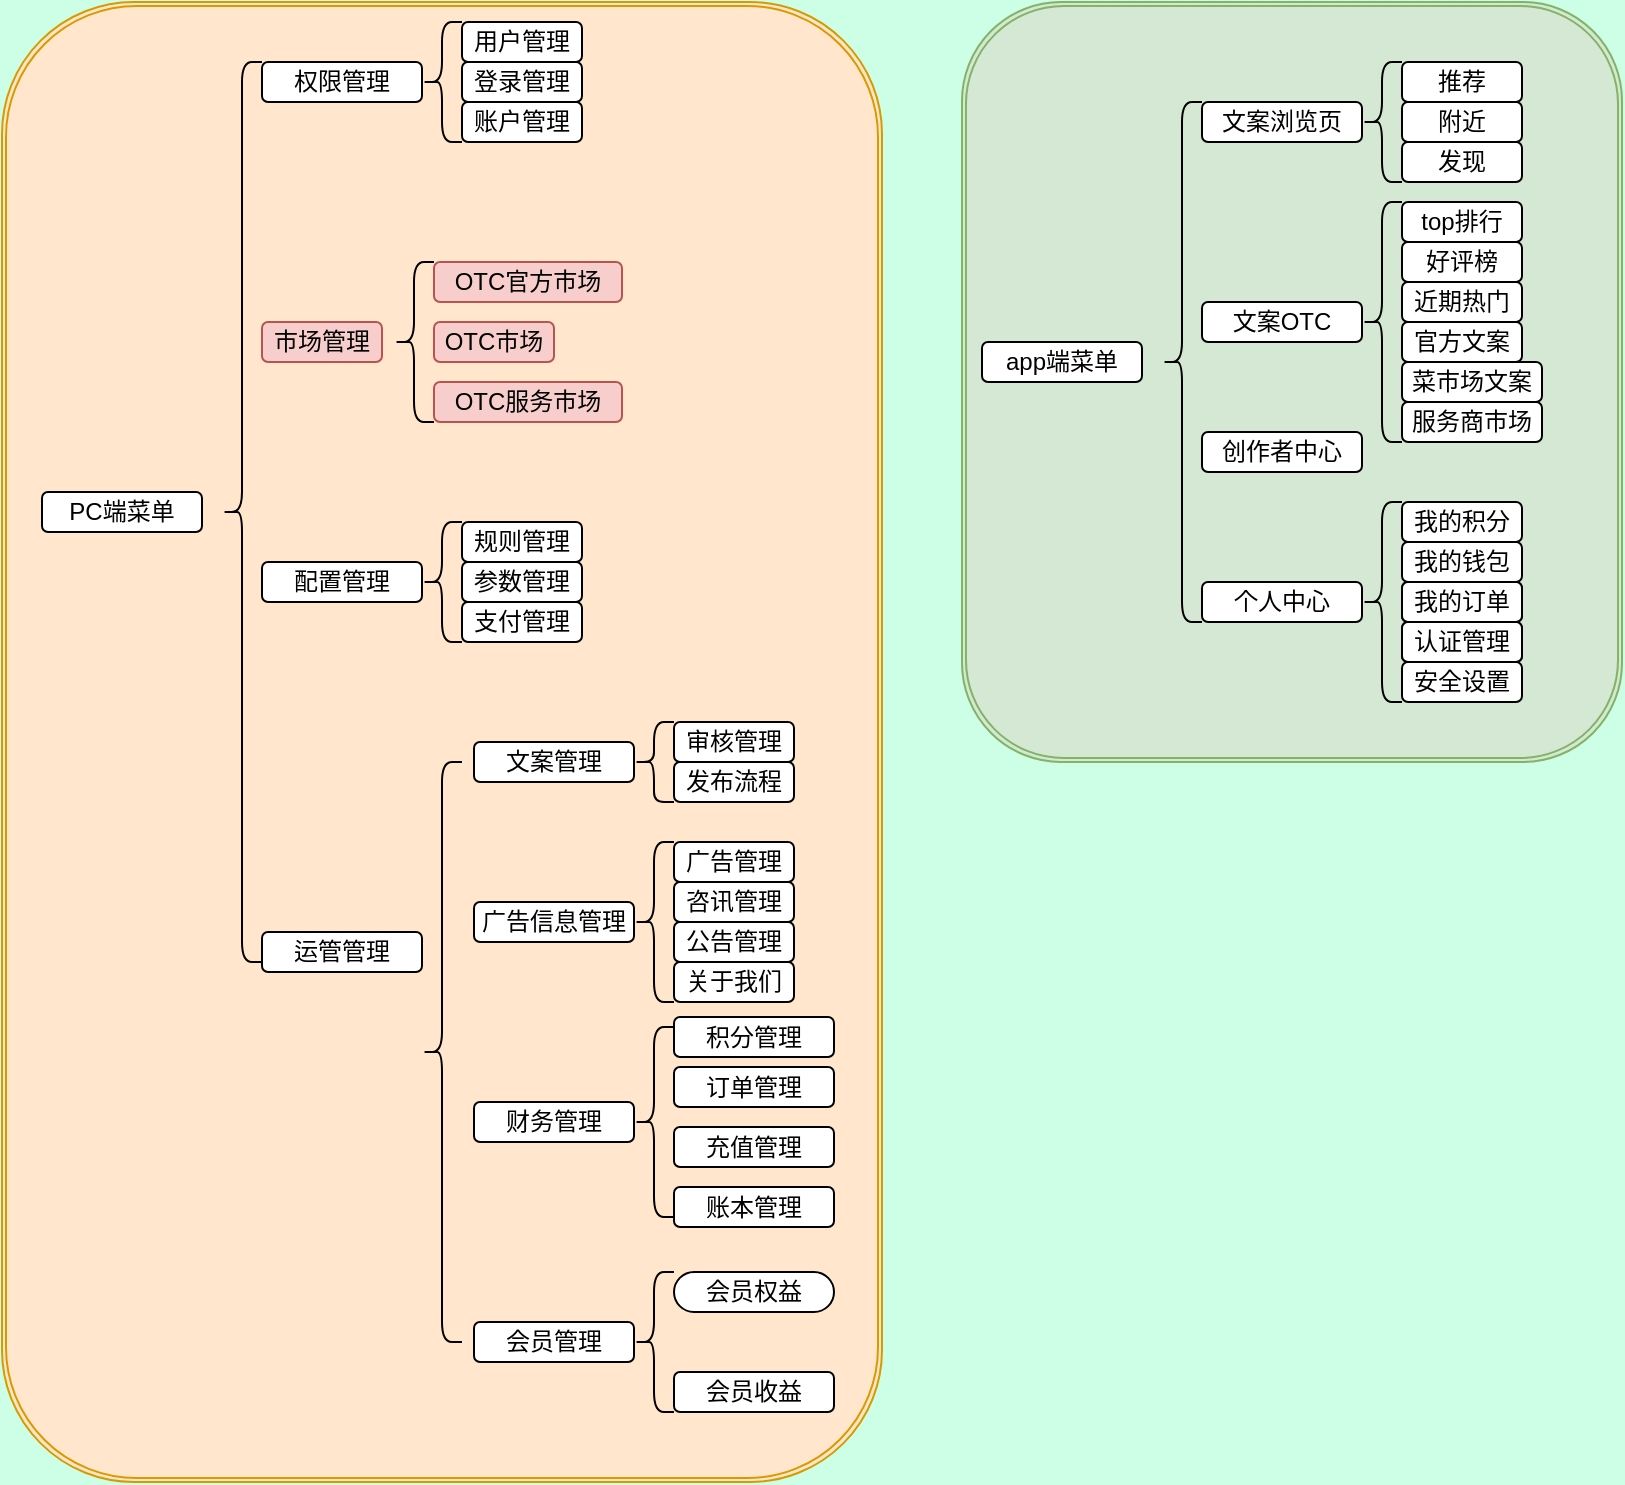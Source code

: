 <mxfile version="14.5.1" type="github">
  <diagram id="fWX_8cYkUtqXECXLS7DV" name="Page-1">
    <mxGraphModel dx="1297" dy="736" grid="1" gridSize="10" guides="1" tooltips="1" connect="1" arrows="1" fold="1" page="1" pageScale="1" pageWidth="827" pageHeight="1169" background="#CCFFE6" math="0" shadow="0">
      <root>
        <mxCell id="0" />
        <mxCell id="1" parent="0" />
        <mxCell id="NsSlwSZrjzhd8xZX_4Wx-102" value="" style="shape=ext;double=1;rounded=1;whiteSpace=wrap;html=1;fillColor=#d5e8d4;strokeColor=#82b366;" vertex="1" parent="1">
          <mxGeometry x="490" y="10" width="330" height="380" as="geometry" />
        </mxCell>
        <mxCell id="NsSlwSZrjzhd8xZX_4Wx-100" value="" style="shape=ext;double=1;rounded=1;whiteSpace=wrap;html=1;fillColor=#ffe6cc;strokeColor=#d79b00;" vertex="1" parent="1">
          <mxGeometry x="10" y="10" width="440" height="740" as="geometry" />
        </mxCell>
        <mxCell id="cBfhnLRSOeKmFsiNrUH2-1" value="PC端菜单" style="rounded=1;whiteSpace=wrap;html=1;" parent="1" vertex="1">
          <mxGeometry x="30" y="255" width="80" height="20" as="geometry" />
        </mxCell>
        <mxCell id="cBfhnLRSOeKmFsiNrUH2-2" value="权限管理" style="rounded=1;whiteSpace=wrap;html=1;" parent="1" vertex="1">
          <mxGeometry x="140" y="40" width="80" height="20" as="geometry" />
        </mxCell>
        <mxCell id="cBfhnLRSOeKmFsiNrUH2-6" value="配置管理" style="rounded=1;whiteSpace=wrap;html=1;" parent="1" vertex="1">
          <mxGeometry x="140" y="290" width="80" height="20" as="geometry" />
        </mxCell>
        <mxCell id="cBfhnLRSOeKmFsiNrUH2-7" value="用户管理" style="rounded=1;whiteSpace=wrap;html=1;" parent="1" vertex="1">
          <mxGeometry x="240" y="20" width="60" height="20" as="geometry" />
        </mxCell>
        <mxCell id="cBfhnLRSOeKmFsiNrUH2-9" value="登录管理" style="rounded=1;whiteSpace=wrap;html=1;" parent="1" vertex="1">
          <mxGeometry x="240" y="40" width="60" height="20" as="geometry" />
        </mxCell>
        <mxCell id="cBfhnLRSOeKmFsiNrUH2-16" value="市场管理" style="rounded=1;whiteSpace=wrap;html=1;fillColor=#f8cecc;strokeColor=#b85450;" parent="1" vertex="1">
          <mxGeometry x="140" y="170" width="60" height="20" as="geometry" />
        </mxCell>
        <mxCell id="cBfhnLRSOeKmFsiNrUH2-20" value="规则管理" style="rounded=1;whiteSpace=wrap;html=1;" parent="1" vertex="1">
          <mxGeometry x="240" y="270" width="60" height="20" as="geometry" />
        </mxCell>
        <mxCell id="cBfhnLRSOeKmFsiNrUH2-21" value="参数管理" style="rounded=1;whiteSpace=wrap;html=1;" parent="1" vertex="1">
          <mxGeometry x="240" y="290" width="60" height="20" as="geometry" />
        </mxCell>
        <mxCell id="cBfhnLRSOeKmFsiNrUH2-22" value="支付管理" style="rounded=1;whiteSpace=wrap;html=1;" parent="1" vertex="1">
          <mxGeometry x="240" y="310" width="60" height="20" as="geometry" />
        </mxCell>
        <mxCell id="cBfhnLRSOeKmFsiNrUH2-25" value="" style="shape=curlyBracket;whiteSpace=wrap;html=1;rounded=1;" parent="1" vertex="1">
          <mxGeometry x="120" y="40" width="20" height="450" as="geometry" />
        </mxCell>
        <mxCell id="cBfhnLRSOeKmFsiNrUH2-26" value="" style="shape=curlyBracket;whiteSpace=wrap;html=1;rounded=1;" parent="1" vertex="1">
          <mxGeometry x="220" y="20" width="20" height="60" as="geometry" />
        </mxCell>
        <mxCell id="cBfhnLRSOeKmFsiNrUH2-30" value="" style="shape=curlyBracket;whiteSpace=wrap;html=1;rounded=1;" parent="1" vertex="1">
          <mxGeometry x="220" y="270" width="20" height="60" as="geometry" />
        </mxCell>
        <mxCell id="cBfhnLRSOeKmFsiNrUH2-31" value="app端菜单" style="rounded=1;whiteSpace=wrap;html=1;" parent="1" vertex="1">
          <mxGeometry x="500" y="180" width="80" height="20" as="geometry" />
        </mxCell>
        <mxCell id="cBfhnLRSOeKmFsiNrUH2-32" value="文案OTC" style="rounded=1;whiteSpace=wrap;html=1;" parent="1" vertex="1">
          <mxGeometry x="610" y="160" width="80" height="20" as="geometry" />
        </mxCell>
        <mxCell id="cBfhnLRSOeKmFsiNrUH2-33" value="个人中心" style="rounded=1;whiteSpace=wrap;html=1;" parent="1" vertex="1">
          <mxGeometry x="610" y="300" width="80" height="20" as="geometry" />
        </mxCell>
        <mxCell id="cBfhnLRSOeKmFsiNrUH2-34" value="创作者中心" style="rounded=1;whiteSpace=wrap;html=1;" parent="1" vertex="1">
          <mxGeometry x="610" y="225" width="80" height="20" as="geometry" />
        </mxCell>
        <mxCell id="cBfhnLRSOeKmFsiNrUH2-35" value="文案浏览页" style="rounded=1;whiteSpace=wrap;html=1;" parent="1" vertex="1">
          <mxGeometry x="610" y="60" width="80" height="20" as="geometry" />
        </mxCell>
        <mxCell id="cBfhnLRSOeKmFsiNrUH2-37" value="" style="shape=curlyBracket;whiteSpace=wrap;html=1;rounded=1;" parent="1" vertex="1">
          <mxGeometry x="590" y="60" width="20" height="260" as="geometry" />
        </mxCell>
        <mxCell id="cBfhnLRSOeKmFsiNrUH2-38" value="推荐" style="rounded=1;whiteSpace=wrap;html=1;" parent="1" vertex="1">
          <mxGeometry x="710" y="40" width="60" height="20" as="geometry" />
        </mxCell>
        <mxCell id="cBfhnLRSOeKmFsiNrUH2-39" value="附近" style="rounded=1;whiteSpace=wrap;html=1;" parent="1" vertex="1">
          <mxGeometry x="710" y="60" width="60" height="20" as="geometry" />
        </mxCell>
        <mxCell id="cBfhnLRSOeKmFsiNrUH2-40" value="发现" style="rounded=1;whiteSpace=wrap;html=1;" parent="1" vertex="1">
          <mxGeometry x="710" y="80" width="60" height="20" as="geometry" />
        </mxCell>
        <mxCell id="cBfhnLRSOeKmFsiNrUH2-41" value="top排行" style="rounded=1;whiteSpace=wrap;html=1;" parent="1" vertex="1">
          <mxGeometry x="710" y="110" width="60" height="20" as="geometry" />
        </mxCell>
        <mxCell id="cBfhnLRSOeKmFsiNrUH2-42" value="好评榜" style="rounded=1;whiteSpace=wrap;html=1;" parent="1" vertex="1">
          <mxGeometry x="710" y="130" width="60" height="20" as="geometry" />
        </mxCell>
        <mxCell id="cBfhnLRSOeKmFsiNrUH2-43" value="近期热门" style="rounded=1;whiteSpace=wrap;html=1;" parent="1" vertex="1">
          <mxGeometry x="710" y="150" width="60" height="20" as="geometry" />
        </mxCell>
        <mxCell id="cBfhnLRSOeKmFsiNrUH2-45" value="认证管理" style="rounded=1;whiteSpace=wrap;html=1;" parent="1" vertex="1">
          <mxGeometry x="710" y="300" width="60" height="20" as="geometry" />
        </mxCell>
        <mxCell id="cBfhnLRSOeKmFsiNrUH2-46" value="我的钱包" style="rounded=1;whiteSpace=wrap;html=1;" parent="1" vertex="1">
          <mxGeometry x="710" y="280" width="60" height="20" as="geometry" />
        </mxCell>
        <mxCell id="cBfhnLRSOeKmFsiNrUH2-47" value="我的积分" style="rounded=1;whiteSpace=wrap;html=1;" parent="1" vertex="1">
          <mxGeometry x="710" y="260" width="60" height="20" as="geometry" />
        </mxCell>
        <mxCell id="cBfhnLRSOeKmFsiNrUH2-48" value="我的订单" style="rounded=1;whiteSpace=wrap;html=1;" parent="1" vertex="1">
          <mxGeometry x="710" y="300" width="60" height="20" as="geometry" />
        </mxCell>
        <mxCell id="cBfhnLRSOeKmFsiNrUH2-49" value="安全设置" style="rounded=1;whiteSpace=wrap;html=1;" parent="1" vertex="1">
          <mxGeometry x="710" y="320" width="60" height="20" as="geometry" />
        </mxCell>
        <mxCell id="cBfhnLRSOeKmFsiNrUH2-50" value="安全设置" style="rounded=1;whiteSpace=wrap;html=1;" parent="1" vertex="1">
          <mxGeometry x="710" y="340" width="60" height="20" as="geometry" />
        </mxCell>
        <mxCell id="cBfhnLRSOeKmFsiNrUH2-51" value="认证管理" style="rounded=1;whiteSpace=wrap;html=1;" parent="1" vertex="1">
          <mxGeometry x="710" y="320" width="60" height="20" as="geometry" />
        </mxCell>
        <mxCell id="cBfhnLRSOeKmFsiNrUH2-52" value="" style="shape=curlyBracket;whiteSpace=wrap;html=1;rounded=1;" parent="1" vertex="1">
          <mxGeometry x="690" y="40" width="20" height="60" as="geometry" />
        </mxCell>
        <mxCell id="cBfhnLRSOeKmFsiNrUH2-53" value="" style="shape=curlyBracket;whiteSpace=wrap;html=1;rounded=1;" parent="1" vertex="1">
          <mxGeometry x="690" y="110" width="20" height="120" as="geometry" />
        </mxCell>
        <mxCell id="cBfhnLRSOeKmFsiNrUH2-56" value="" style="shape=curlyBracket;whiteSpace=wrap;html=1;rounded=1;" parent="1" vertex="1">
          <mxGeometry x="690" y="260" width="20" height="100" as="geometry" />
        </mxCell>
        <mxCell id="NsSlwSZrjzhd8xZX_4Wx-1" value="账户管理" style="rounded=1;whiteSpace=wrap;html=1;" vertex="1" parent="1">
          <mxGeometry x="240" y="60" width="60" height="20" as="geometry" />
        </mxCell>
        <mxCell id="NsSlwSZrjzhd8xZX_4Wx-5" value="官方文案" style="rounded=1;whiteSpace=wrap;html=1;" vertex="1" parent="1">
          <mxGeometry x="710" y="170" width="60" height="20" as="geometry" />
        </mxCell>
        <mxCell id="NsSlwSZrjzhd8xZX_4Wx-6" value="菜市场文案" style="rounded=1;whiteSpace=wrap;html=1;" vertex="1" parent="1">
          <mxGeometry x="710" y="190" width="70" height="20" as="geometry" />
        </mxCell>
        <mxCell id="NsSlwSZrjzhd8xZX_4Wx-9" value="服务商市场" style="rounded=1;whiteSpace=wrap;html=1;" vertex="1" parent="1">
          <mxGeometry x="710" y="210" width="70" height="20" as="geometry" />
        </mxCell>
        <mxCell id="NsSlwSZrjzhd8xZX_4Wx-65" value="广告信息管理" style="rounded=1;whiteSpace=wrap;html=1;" vertex="1" parent="1">
          <mxGeometry x="246" y="460" width="80" height="20" as="geometry" />
        </mxCell>
        <mxCell id="NsSlwSZrjzhd8xZX_4Wx-66" value="文案管理" style="rounded=1;whiteSpace=wrap;html=1;" vertex="1" parent="1">
          <mxGeometry x="246" y="380" width="80" height="20" as="geometry" />
        </mxCell>
        <mxCell id="NsSlwSZrjzhd8xZX_4Wx-67" value="财务管理" style="rounded=1;whiteSpace=wrap;html=1;" vertex="1" parent="1">
          <mxGeometry x="246" y="560" width="80" height="20" as="geometry" />
        </mxCell>
        <mxCell id="NsSlwSZrjzhd8xZX_4Wx-68" value="广告管理" style="rounded=1;whiteSpace=wrap;html=1;" vertex="1" parent="1">
          <mxGeometry x="346" y="430" width="60" height="20" as="geometry" />
        </mxCell>
        <mxCell id="NsSlwSZrjzhd8xZX_4Wx-69" value="咨讯管理" style="rounded=1;whiteSpace=wrap;html=1;" vertex="1" parent="1">
          <mxGeometry x="346" y="450" width="60" height="20" as="geometry" />
        </mxCell>
        <mxCell id="NsSlwSZrjzhd8xZX_4Wx-70" value="公告管理" style="rounded=1;whiteSpace=wrap;html=1;" vertex="1" parent="1">
          <mxGeometry x="346" y="470" width="60" height="20" as="geometry" />
        </mxCell>
        <mxCell id="NsSlwSZrjzhd8xZX_4Wx-71" value="关于我们" style="rounded=1;whiteSpace=wrap;html=1;" vertex="1" parent="1">
          <mxGeometry x="346" y="490" width="60" height="20" as="geometry" />
        </mxCell>
        <mxCell id="NsSlwSZrjzhd8xZX_4Wx-72" value="审核管理" style="rounded=1;whiteSpace=wrap;html=1;" vertex="1" parent="1">
          <mxGeometry x="346" y="370" width="60" height="20" as="geometry" />
        </mxCell>
        <mxCell id="NsSlwSZrjzhd8xZX_4Wx-73" value="发布流程" style="rounded=1;whiteSpace=wrap;html=1;" vertex="1" parent="1">
          <mxGeometry x="346" y="390" width="60" height="20" as="geometry" />
        </mxCell>
        <mxCell id="NsSlwSZrjzhd8xZX_4Wx-78" value="" style="shape=curlyBracket;whiteSpace=wrap;html=1;rounded=1;" vertex="1" parent="1">
          <mxGeometry x="326" y="430" width="20" height="80" as="geometry" />
        </mxCell>
        <mxCell id="NsSlwSZrjzhd8xZX_4Wx-79" value="" style="shape=curlyBracket;whiteSpace=wrap;html=1;rounded=1;" vertex="1" parent="1">
          <mxGeometry x="326" y="370" width="20" height="40" as="geometry" />
        </mxCell>
        <mxCell id="NsSlwSZrjzhd8xZX_4Wx-80" value="" style="shape=curlyBracket;whiteSpace=wrap;html=1;rounded=1;" vertex="1" parent="1">
          <mxGeometry x="326" y="522.5" width="20" height="95" as="geometry" />
        </mxCell>
        <mxCell id="NsSlwSZrjzhd8xZX_4Wx-83" value="运管管理" style="rounded=1;whiteSpace=wrap;html=1;" vertex="1" parent="1">
          <mxGeometry x="140" y="475" width="80" height="20" as="geometry" />
        </mxCell>
        <mxCell id="NsSlwSZrjzhd8xZX_4Wx-84" value="" style="shape=curlyBracket;whiteSpace=wrap;html=1;rounded=1;" vertex="1" parent="1">
          <mxGeometry x="220" y="390" width="20" height="290" as="geometry" />
        </mxCell>
        <mxCell id="NsSlwSZrjzhd8xZX_4Wx-86" value="积分管理" style="rounded=1;whiteSpace=wrap;html=1;" vertex="1" parent="1">
          <mxGeometry x="346" y="517.5" width="80" height="20" as="geometry" />
        </mxCell>
        <mxCell id="NsSlwSZrjzhd8xZX_4Wx-87" value="充值管理" style="rounded=1;whiteSpace=wrap;html=1;" vertex="1" parent="1">
          <mxGeometry x="346" y="572.5" width="80" height="20" as="geometry" />
        </mxCell>
        <mxCell id="NsSlwSZrjzhd8xZX_4Wx-88" value="" style="shape=curlyBracket;whiteSpace=wrap;html=1;rounded=1;" vertex="1" parent="1">
          <mxGeometry x="206" y="140" width="20" height="80" as="geometry" />
        </mxCell>
        <mxCell id="NsSlwSZrjzhd8xZX_4Wx-89" value="OTC官方市场" style="rounded=1;whiteSpace=wrap;html=1;fillColor=#f8cecc;strokeColor=#b85450;" vertex="1" parent="1">
          <mxGeometry x="226" y="140" width="94" height="20" as="geometry" />
        </mxCell>
        <mxCell id="NsSlwSZrjzhd8xZX_4Wx-90" value="OTC市场" style="rounded=1;whiteSpace=wrap;html=1;fillColor=#f8cecc;strokeColor=#b85450;" vertex="1" parent="1">
          <mxGeometry x="226" y="170" width="60" height="20" as="geometry" />
        </mxCell>
        <mxCell id="NsSlwSZrjzhd8xZX_4Wx-91" value="OTC服务市场" style="rounded=1;whiteSpace=wrap;html=1;fillColor=#f8cecc;strokeColor=#b85450;" vertex="1" parent="1">
          <mxGeometry x="226" y="200" width="94" height="20" as="geometry" />
        </mxCell>
        <mxCell id="NsSlwSZrjzhd8xZX_4Wx-94" value="订单管理" style="rounded=1;whiteSpace=wrap;html=1;" vertex="1" parent="1">
          <mxGeometry x="346" y="542.5" width="80" height="20" as="geometry" />
        </mxCell>
        <mxCell id="NsSlwSZrjzhd8xZX_4Wx-96" value="账本管理" style="rounded=1;whiteSpace=wrap;html=1;" vertex="1" parent="1">
          <mxGeometry x="346" y="602.5" width="80" height="20" as="geometry" />
        </mxCell>
        <mxCell id="NsSlwSZrjzhd8xZX_4Wx-99" value="会员管理" style="rounded=1;whiteSpace=wrap;html=1;" vertex="1" parent="1">
          <mxGeometry x="246" y="670" width="80" height="20" as="geometry" />
        </mxCell>
        <mxCell id="NsSlwSZrjzhd8xZX_4Wx-103" value="" style="shape=curlyBracket;whiteSpace=wrap;html=1;rounded=1;" vertex="1" parent="1">
          <mxGeometry x="326" y="645" width="20" height="70" as="geometry" />
        </mxCell>
        <mxCell id="NsSlwSZrjzhd8xZX_4Wx-104" value="会员权益" style="rounded=1;whiteSpace=wrap;html=1;arcSize=50;" vertex="1" parent="1">
          <mxGeometry x="346" y="645" width="80" height="20" as="geometry" />
        </mxCell>
        <mxCell id="NsSlwSZrjzhd8xZX_4Wx-105" value="会员收益" style="rounded=1;whiteSpace=wrap;html=1;" vertex="1" parent="1">
          <mxGeometry x="346" y="695" width="80" height="20" as="geometry" />
        </mxCell>
      </root>
    </mxGraphModel>
  </diagram>
</mxfile>
